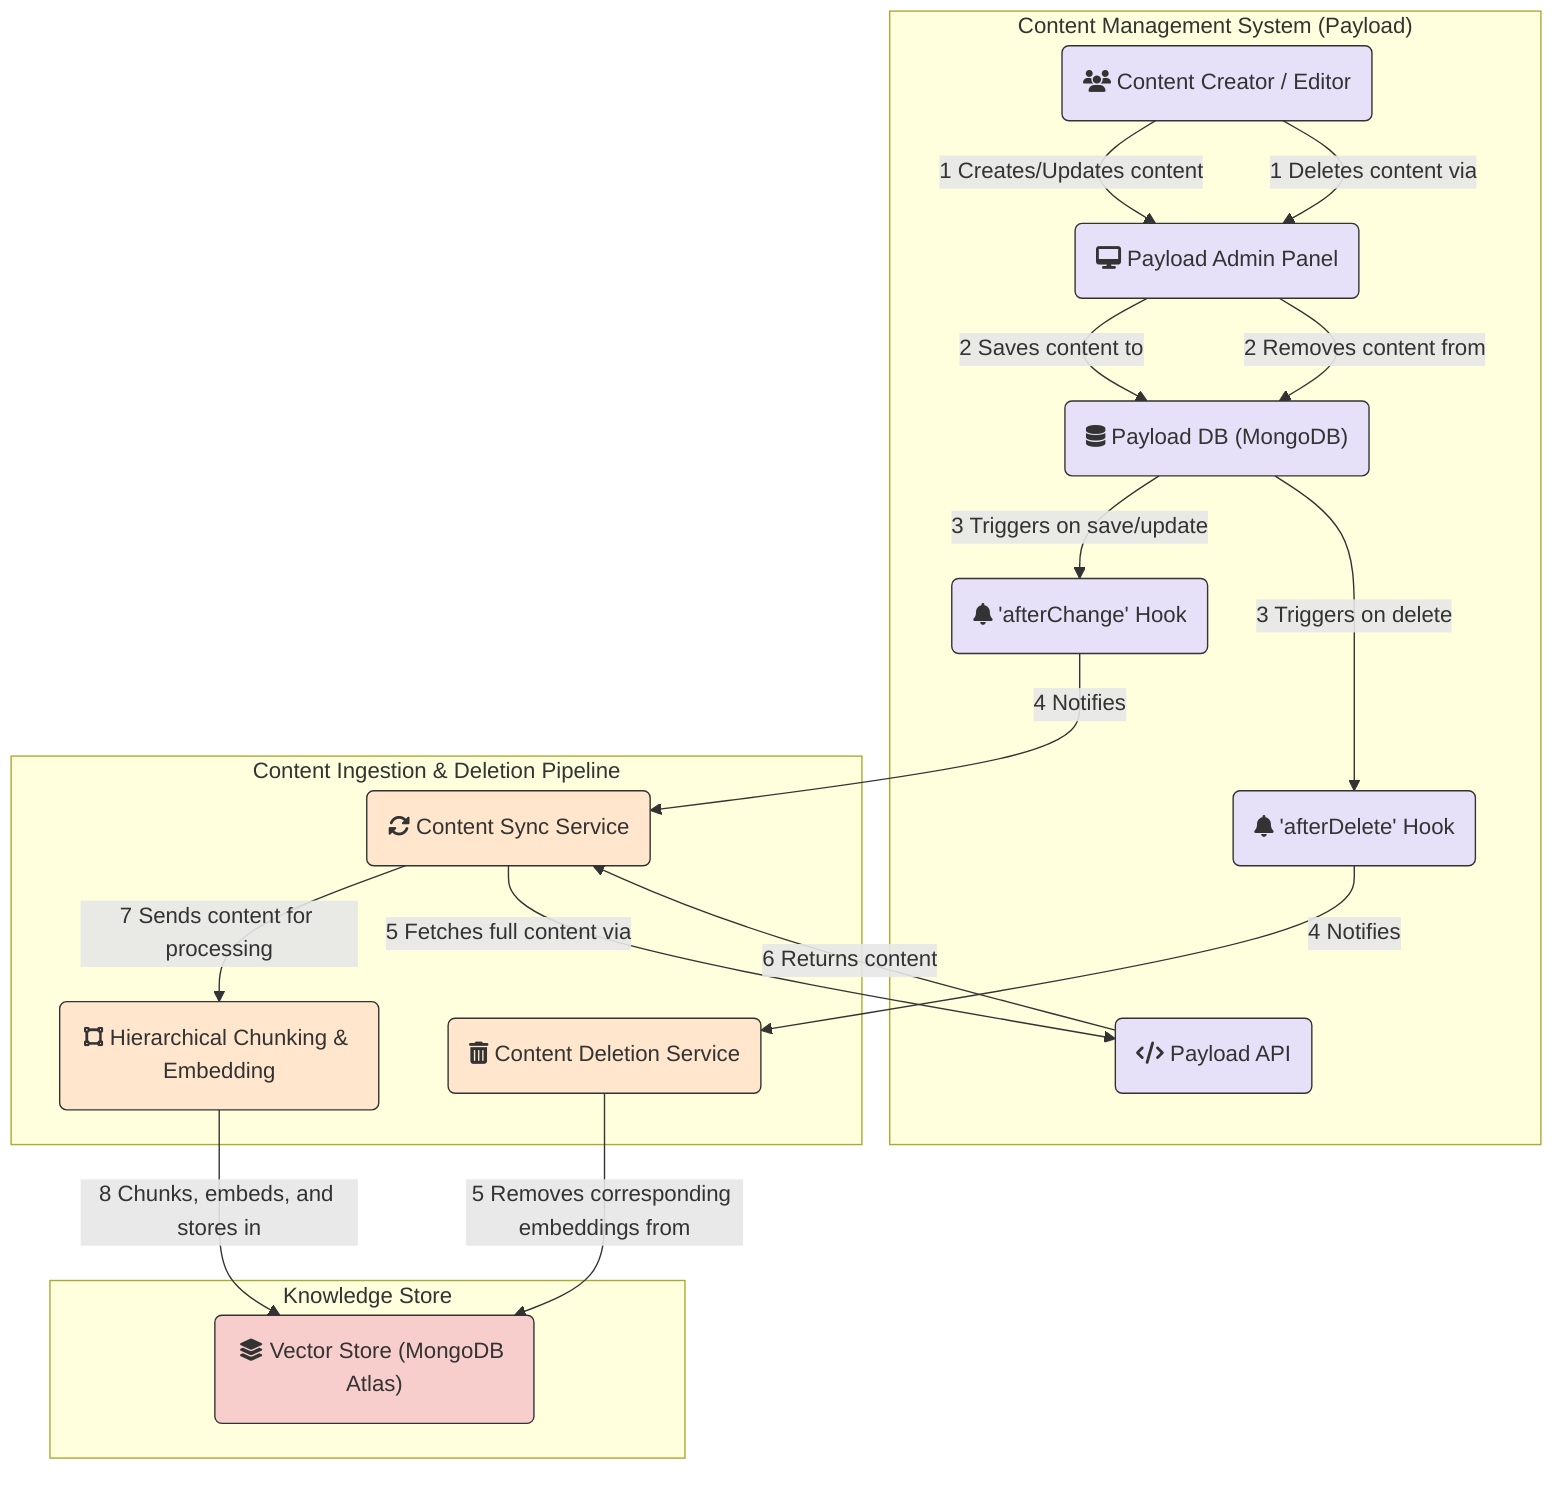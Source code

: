 flowchart TD
%% -------------------
%% Node Definitions
%% -------------------
subgraph "Content Management System (Payload)"
CREATOR("fa:fa-users Content Creator / Editor")
ADMIN("fa:fa-desktop Payload Admin Panel")
DB("fa:fa-database Payload DB (MongoDB)")
AFTER_CHANGE_HOOK("fa:fa-bell 'afterChange' Hook")
AFTER_DELETE_HOOK("fa:fa-bell 'afterDelete' Hook")
PAYLOAD_API("fa:fa-code Payload API")
end

subgraph "Content Ingestion & Deletion Pipeline"
    SYNC("fa:fa-sync-alt Content Sync Service")
    DELETE_SVC("fa:fa-trash-alt Content Deletion Service")
    PROC("fa:fa-vector-square Hierarchical Chunking & Embedding")
end

subgraph "Knowledge Store"
    VDB("fa:fa-layer-group Vector Store (MongoDB Atlas)")
end

%% -------------------
%% Connection Definitions
%% -------------------

%% Flow 1: Content Creation/Update (The 'C' and 'U' in CRUD)
CREATOR -- "1 Creates/Updates content" --> ADMIN
ADMIN -- "2 Saves content to" --> DB
DB -- "3 Triggers on save/update" --> AFTER_CHANGE_HOOK
AFTER_CHANGE_HOOK -- "4 Notifies" --> SYNC
SYNC -- "5 Fetches full content via" --> PAYLOAD_API
PAYLOAD_API -- "6 Returns content" --> SYNC
SYNC -- "7 Sends content for processing" --> PROC
PROC -- "8 Chunks, embeds, and stores in" --> VDB

%% Flow 2: Content Deletion (The 'D' in CRUD)
CREATOR -- "1 Deletes content via" --> ADMIN
ADMIN -- "2 Removes content from" --> DB
DB -- "3 Triggers on delete" --> AFTER_DELETE_HOOK
AFTER_DELETE_HOOK -- "4 Notifies" --> DELETE_SVC
DELETE_SVC -- "5 Removes corresponding embeddings from" --> VDB


%% -------------------
%% Styling
%% -------------------
classDef cms fill:#E6E0F8,stroke:#333, color:#333;
classDef ingest fill:#FFE6CC,stroke:#333, color:#333;
classDef data fill:#F8CECC,stroke:#333, color:#333;
class CREATOR,ADMIN,DB,AFTER_CHANGE_HOOK,AFTER_DELETE_HOOK,PAYLOAD_API cms;
class SYNC,PROC,DELETE_SVC ingest;
class VDB data;